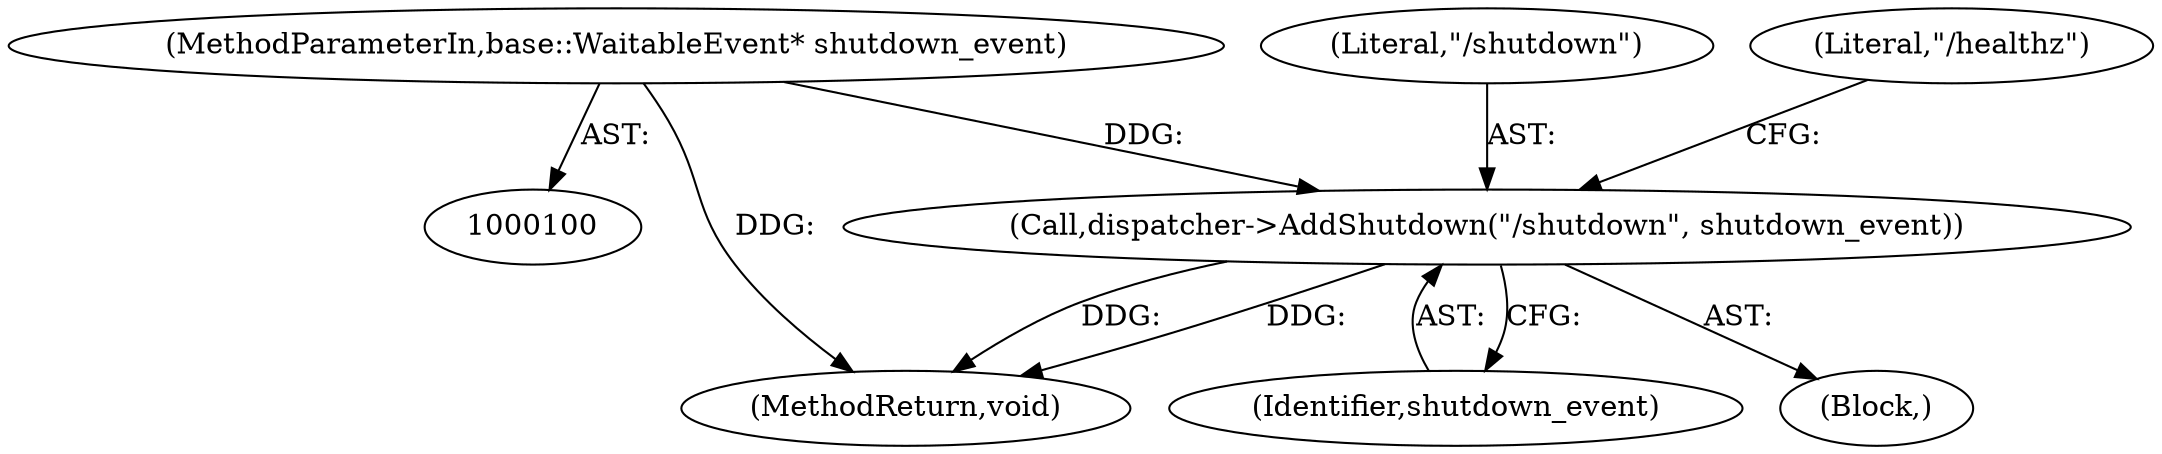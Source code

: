 digraph "0_Chrome_4ab22cfc619ee8ff17a8c50e289ec3b30731ceba_8@pointer" {
"1000103" [label="(MethodParameterIn,base::WaitableEvent* shutdown_event)"];
"1000106" [label="(Call,dispatcher->AddShutdown(\"/shutdown\", shutdown_event))"];
"1000108" [label="(Identifier,shutdown_event)"];
"1000107" [label="(Literal,\"/shutdown\")"];
"1000110" [label="(Literal,\"/healthz\")"];
"1000466" [label="(MethodReturn,void)"];
"1000103" [label="(MethodParameterIn,base::WaitableEvent* shutdown_event)"];
"1000106" [label="(Call,dispatcher->AddShutdown(\"/shutdown\", shutdown_event))"];
"1000105" [label="(Block,)"];
"1000103" -> "1000100"  [label="AST: "];
"1000103" -> "1000466"  [label="DDG: "];
"1000103" -> "1000106"  [label="DDG: "];
"1000106" -> "1000105"  [label="AST: "];
"1000106" -> "1000108"  [label="CFG: "];
"1000107" -> "1000106"  [label="AST: "];
"1000108" -> "1000106"  [label="AST: "];
"1000110" -> "1000106"  [label="CFG: "];
"1000106" -> "1000466"  [label="DDG: "];
"1000106" -> "1000466"  [label="DDG: "];
}
